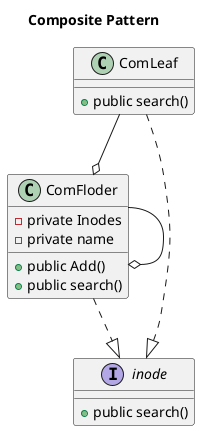 @startuml
title Composite Pattern
class ComFloder {
    - private Inodes
    - private name
    + public Add()
    + public search()
}
interface inode {
    + public search()
}

class ComLeaf {
    + public search()
}

ComLeaf ..|>  inode
ComFloder ..|> inode

ComLeaf --o ComFloder
ComFloder --o ComFloder

@enduml
